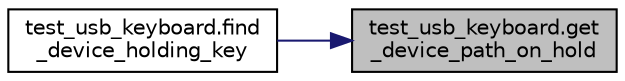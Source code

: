 digraph "test_usb_keyboard.get_device_path_on_hold"
{
 // LATEX_PDF_SIZE
  edge [fontname="Helvetica",fontsize="10",labelfontname="Helvetica",labelfontsize="10"];
  node [fontname="Helvetica",fontsize="10",shape=record];
  rankdir="RL";
  Node1 [label="test_usb_keyboard.get\l_device_path_on_hold",height=0.2,width=0.4,color="black", fillcolor="grey75", style="filled", fontcolor="black",tooltip=" "];
  Node1 -> Node2 [dir="back",color="midnightblue",fontsize="10",style="solid",fontname="Helvetica"];
  Node2 [label="test_usb_keyboard.find\l_device_holding_key",height=0.2,width=0.4,color="black", fillcolor="white", style="filled",URL="$namespacetest__usb__keyboard.html#aa5ff0bf08805c064de766180ed314b92",tooltip=" "];
}
